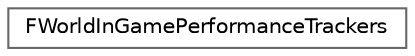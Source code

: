 digraph "Graphical Class Hierarchy"
{
 // INTERACTIVE_SVG=YES
 // LATEX_PDF_SIZE
  bgcolor="transparent";
  edge [fontname=Helvetica,fontsize=10,labelfontname=Helvetica,labelfontsize=10];
  node [fontname=Helvetica,fontsize=10,shape=box,height=0.2,width=0.4];
  rankdir="LR";
  Node0 [id="Node000000",label="FWorldInGamePerformanceTrackers",height=0.2,width=0.4,color="grey40", fillcolor="white", style="filled",URL="$d3/df2/classFWorldInGamePerformanceTrackers.html",tooltip="Collection of in game performance trackers for a world."];
}
